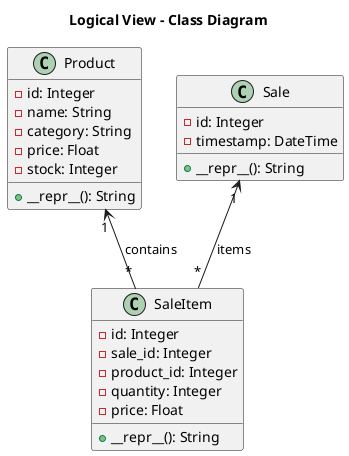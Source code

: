 @startuml logical_view
title Logical View - Class Diagram

class Product {
  - id: Integer
  - name: String
  - category: String
  - price: Float
  - stock: Integer
  + __repr__(): String
}
class Sale {
  - id: Integer
  - timestamp: DateTime
  + __repr__(): String
}
class SaleItem {
  - id: Integer
  - sale_id: Integer
  - product_id: Integer
  - quantity: Integer
  - price: Float
  + __repr__(): String
}

Product "1" <-- "*" SaleItem : contains
Sale "1" <-- "*" SaleItem : items
@enduml
